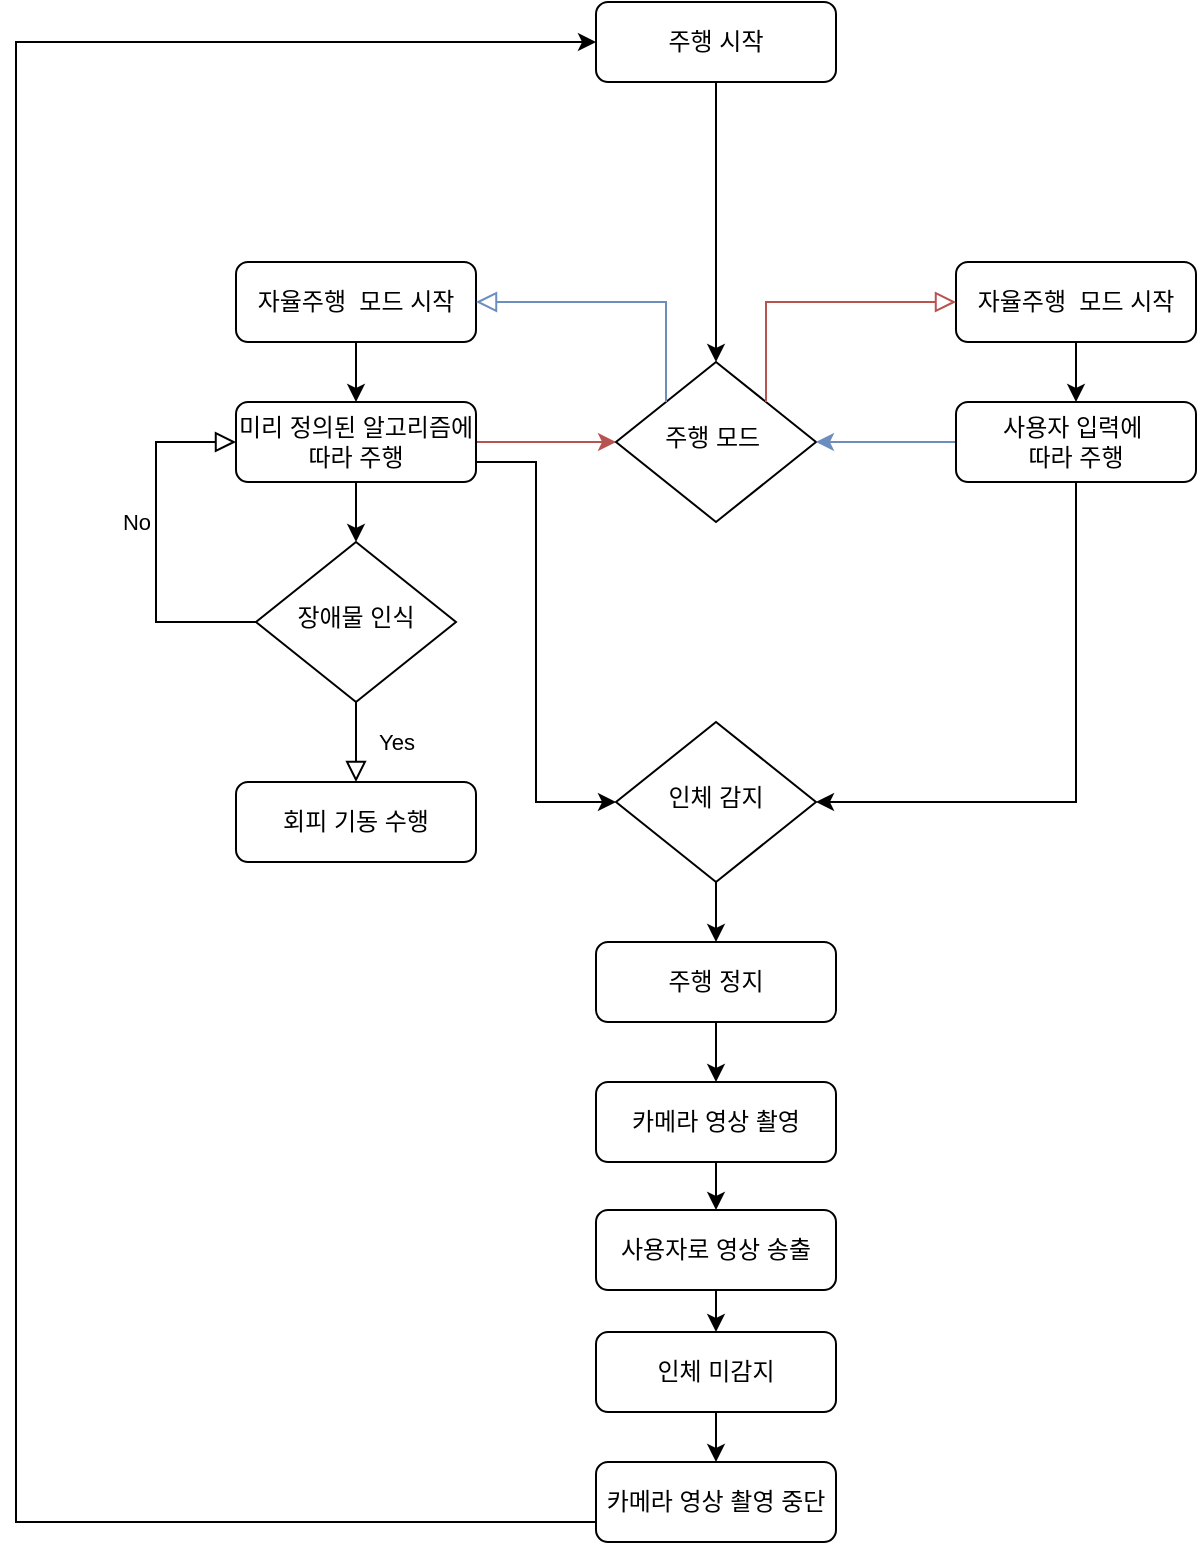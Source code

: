 <mxfile version="24.8.3">
  <diagram id="C5RBs43oDa-KdzZeNtuy" name="Page-1">
    <mxGraphModel dx="1734" dy="2062" grid="1" gridSize="10" guides="1" tooltips="1" connect="1" arrows="1" fold="1" page="1" pageScale="1" pageWidth="827" pageHeight="1169" math="0" shadow="0">
      <root>
        <mxCell id="WIyWlLk6GJQsqaUBKTNV-0" />
        <mxCell id="WIyWlLk6GJQsqaUBKTNV-1" parent="WIyWlLk6GJQsqaUBKTNV-0" />
        <mxCell id="GRfGgfkFE_RsWRvwLoTt-38" style="edgeStyle=orthogonalEdgeStyle;rounded=0;orthogonalLoop=1;jettySize=auto;html=1;entryX=0.5;entryY=0;entryDx=0;entryDy=0;" edge="1" parent="WIyWlLk6GJQsqaUBKTNV-1" source="WIyWlLk6GJQsqaUBKTNV-3" target="GRfGgfkFE_RsWRvwLoTt-11">
          <mxGeometry relative="1" as="geometry" />
        </mxCell>
        <mxCell id="WIyWlLk6GJQsqaUBKTNV-3" value="주행 시작" style="rounded=1;whiteSpace=wrap;html=1;fontSize=12;glass=0;strokeWidth=1;shadow=0;" parent="WIyWlLk6GJQsqaUBKTNV-1" vertex="1">
          <mxGeometry x="340" y="-70" width="120" height="40" as="geometry" />
        </mxCell>
        <mxCell id="GRfGgfkFE_RsWRvwLoTt-4" style="edgeStyle=orthogonalEdgeStyle;rounded=0;orthogonalLoop=1;jettySize=auto;html=1;" edge="1" parent="WIyWlLk6GJQsqaUBKTNV-1" source="GRfGgfkFE_RsWRvwLoTt-0" target="GRfGgfkFE_RsWRvwLoTt-3">
          <mxGeometry relative="1" as="geometry" />
        </mxCell>
        <mxCell id="GRfGgfkFE_RsWRvwLoTt-0" value="자율주행&amp;nbsp; 모드 시작" style="rounded=1;whiteSpace=wrap;html=1;fontSize=12;glass=0;strokeWidth=1;shadow=0;" vertex="1" parent="WIyWlLk6GJQsqaUBKTNV-1">
          <mxGeometry x="160" y="60" width="120" height="40" as="geometry" />
        </mxCell>
        <mxCell id="GRfGgfkFE_RsWRvwLoTt-6" style="edgeStyle=orthogonalEdgeStyle;rounded=0;orthogonalLoop=1;jettySize=auto;html=1;" edge="1" parent="WIyWlLk6GJQsqaUBKTNV-1" source="GRfGgfkFE_RsWRvwLoTt-3" target="GRfGgfkFE_RsWRvwLoTt-5">
          <mxGeometry relative="1" as="geometry" />
        </mxCell>
        <mxCell id="GRfGgfkFE_RsWRvwLoTt-12" style="edgeStyle=orthogonalEdgeStyle;rounded=0;orthogonalLoop=1;jettySize=auto;html=1;fillColor=#f8cecc;strokeColor=#b85450;" edge="1" parent="WIyWlLk6GJQsqaUBKTNV-1" source="GRfGgfkFE_RsWRvwLoTt-3" target="GRfGgfkFE_RsWRvwLoTt-11">
          <mxGeometry relative="1" as="geometry" />
        </mxCell>
        <mxCell id="GRfGgfkFE_RsWRvwLoTt-21" style="edgeStyle=orthogonalEdgeStyle;rounded=0;orthogonalLoop=1;jettySize=auto;html=1;" edge="1" parent="WIyWlLk6GJQsqaUBKTNV-1" source="GRfGgfkFE_RsWRvwLoTt-3" target="GRfGgfkFE_RsWRvwLoTt-20">
          <mxGeometry relative="1" as="geometry">
            <Array as="points">
              <mxPoint x="310" y="160" />
              <mxPoint x="310" y="330" />
            </Array>
          </mxGeometry>
        </mxCell>
        <mxCell id="GRfGgfkFE_RsWRvwLoTt-3" value="미리 정의된 알고리즘에 따라 주행" style="rounded=1;whiteSpace=wrap;html=1;fontSize=12;glass=0;strokeWidth=1;shadow=0;" vertex="1" parent="WIyWlLk6GJQsqaUBKTNV-1">
          <mxGeometry x="160" y="130" width="120" height="40" as="geometry" />
        </mxCell>
        <mxCell id="GRfGgfkFE_RsWRvwLoTt-5" value="장애물 인식" style="rhombus;whiteSpace=wrap;html=1;shadow=0;fontFamily=Helvetica;fontSize=12;align=center;strokeWidth=1;spacing=6;spacingTop=-4;" vertex="1" parent="WIyWlLk6GJQsqaUBKTNV-1">
          <mxGeometry x="170" y="200" width="100" height="80" as="geometry" />
        </mxCell>
        <mxCell id="GRfGgfkFE_RsWRvwLoTt-8" value="Yes" style="rounded=0;html=1;jettySize=auto;orthogonalLoop=1;fontSize=11;endArrow=block;endFill=0;endSize=8;strokeWidth=1;shadow=0;labelBackgroundColor=none;edgeStyle=orthogonalEdgeStyle;" edge="1" parent="WIyWlLk6GJQsqaUBKTNV-1" source="GRfGgfkFE_RsWRvwLoTt-5" target="GRfGgfkFE_RsWRvwLoTt-9">
          <mxGeometry y="20" relative="1" as="geometry">
            <mxPoint as="offset" />
            <mxPoint x="150" y="240" as="sourcePoint" />
            <mxPoint x="60" y="240" as="targetPoint" />
            <Array as="points">
              <mxPoint x="220" y="330" />
              <mxPoint x="220" y="330" />
            </Array>
          </mxGeometry>
        </mxCell>
        <mxCell id="GRfGgfkFE_RsWRvwLoTt-9" value="회피 기동 수행" style="rounded=1;whiteSpace=wrap;html=1;fontSize=12;glass=0;strokeWidth=1;shadow=0;" vertex="1" parent="WIyWlLk6GJQsqaUBKTNV-1">
          <mxGeometry x="160" y="320" width="120" height="40" as="geometry" />
        </mxCell>
        <mxCell id="GRfGgfkFE_RsWRvwLoTt-10" value="No" style="edgeStyle=orthogonalEdgeStyle;rounded=0;html=1;jettySize=auto;orthogonalLoop=1;fontSize=11;endArrow=block;endFill=0;endSize=8;strokeWidth=1;shadow=0;labelBackgroundColor=none;entryX=0;entryY=0.5;entryDx=0;entryDy=0;" edge="1" parent="WIyWlLk6GJQsqaUBKTNV-1" source="GRfGgfkFE_RsWRvwLoTt-5" target="GRfGgfkFE_RsWRvwLoTt-3">
          <mxGeometry x="0.123" y="10" relative="1" as="geometry">
            <mxPoint y="1" as="offset" />
            <mxPoint x="270" y="290" as="sourcePoint" />
            <mxPoint x="320" y="290" as="targetPoint" />
            <Array as="points">
              <mxPoint x="120" y="240" />
              <mxPoint x="120" y="150" />
            </Array>
          </mxGeometry>
        </mxCell>
        <mxCell id="GRfGgfkFE_RsWRvwLoTt-11" value="주행 모드&amp;nbsp;" style="rhombus;whiteSpace=wrap;html=1;shadow=0;fontFamily=Helvetica;fontSize=12;align=center;strokeWidth=1;spacing=6;spacingTop=-4;" vertex="1" parent="WIyWlLk6GJQsqaUBKTNV-1">
          <mxGeometry x="350" y="110" width="100" height="80" as="geometry" />
        </mxCell>
        <mxCell id="GRfGgfkFE_RsWRvwLoTt-19" style="edgeStyle=orthogonalEdgeStyle;rounded=0;orthogonalLoop=1;jettySize=auto;html=1;" edge="1" parent="WIyWlLk6GJQsqaUBKTNV-1" source="GRfGgfkFE_RsWRvwLoTt-13" target="GRfGgfkFE_RsWRvwLoTt-17">
          <mxGeometry relative="1" as="geometry" />
        </mxCell>
        <mxCell id="GRfGgfkFE_RsWRvwLoTt-13" value="자율주행&amp;nbsp; 모드 시작" style="rounded=1;whiteSpace=wrap;html=1;fontSize=12;glass=0;strokeWidth=1;shadow=0;" vertex="1" parent="WIyWlLk6GJQsqaUBKTNV-1">
          <mxGeometry x="520" y="60" width="120" height="40" as="geometry" />
        </mxCell>
        <mxCell id="GRfGgfkFE_RsWRvwLoTt-15" value="" style="rounded=0;html=1;jettySize=auto;orthogonalLoop=1;fontSize=11;endArrow=block;endFill=0;endSize=8;strokeWidth=1;shadow=0;labelBackgroundColor=none;edgeStyle=orthogonalEdgeStyle;exitX=1;exitY=0;exitDx=0;exitDy=0;fillColor=#f8cecc;strokeColor=#b85450;" edge="1" parent="WIyWlLk6GJQsqaUBKTNV-1" source="GRfGgfkFE_RsWRvwLoTt-11" target="GRfGgfkFE_RsWRvwLoTt-13">
          <mxGeometry x="0.167" y="10" relative="1" as="geometry">
            <mxPoint as="offset" />
            <mxPoint x="230" y="290" as="sourcePoint" />
            <mxPoint x="230" y="330" as="targetPoint" />
            <Array as="points">
              <mxPoint x="425" y="80" />
            </Array>
          </mxGeometry>
        </mxCell>
        <mxCell id="GRfGgfkFE_RsWRvwLoTt-16" value="" style="edgeStyle=orthogonalEdgeStyle;rounded=0;html=1;jettySize=auto;orthogonalLoop=1;fontSize=11;endArrow=block;endFill=0;endSize=8;strokeWidth=1;shadow=0;labelBackgroundColor=none;exitX=0;exitY=0;exitDx=0;exitDy=0;fillColor=#dae8fc;strokeColor=#6c8ebf;" edge="1" parent="WIyWlLk6GJQsqaUBKTNV-1" source="GRfGgfkFE_RsWRvwLoTt-11" target="GRfGgfkFE_RsWRvwLoTt-0">
          <mxGeometry x="0.123" y="10" relative="1" as="geometry">
            <mxPoint y="1" as="offset" />
            <mxPoint x="430" y="320" as="sourcePoint" />
            <mxPoint x="420" y="230" as="targetPoint" />
            <Array as="points">
              <mxPoint x="375" y="80" />
            </Array>
          </mxGeometry>
        </mxCell>
        <mxCell id="GRfGgfkFE_RsWRvwLoTt-23" style="edgeStyle=orthogonalEdgeStyle;rounded=0;orthogonalLoop=1;jettySize=auto;html=1;fillColor=#dae8fc;strokeColor=#6c8ebf;" edge="1" parent="WIyWlLk6GJQsqaUBKTNV-1" source="GRfGgfkFE_RsWRvwLoTt-17" target="GRfGgfkFE_RsWRvwLoTt-11">
          <mxGeometry relative="1" as="geometry" />
        </mxCell>
        <mxCell id="GRfGgfkFE_RsWRvwLoTt-41" style="edgeStyle=orthogonalEdgeStyle;rounded=0;orthogonalLoop=1;jettySize=auto;html=1;entryX=1;entryY=0.5;entryDx=0;entryDy=0;" edge="1" parent="WIyWlLk6GJQsqaUBKTNV-1" source="GRfGgfkFE_RsWRvwLoTt-17" target="GRfGgfkFE_RsWRvwLoTt-20">
          <mxGeometry relative="1" as="geometry">
            <Array as="points">
              <mxPoint x="580" y="330" />
            </Array>
          </mxGeometry>
        </mxCell>
        <mxCell id="GRfGgfkFE_RsWRvwLoTt-17" value="사용자 입력에&amp;nbsp;&lt;div&gt;따라 주행&lt;/div&gt;" style="rounded=1;whiteSpace=wrap;html=1;fontSize=12;glass=0;strokeWidth=1;shadow=0;" vertex="1" parent="WIyWlLk6GJQsqaUBKTNV-1">
          <mxGeometry x="520" y="130" width="120" height="40" as="geometry" />
        </mxCell>
        <mxCell id="GRfGgfkFE_RsWRvwLoTt-25" style="edgeStyle=orthogonalEdgeStyle;rounded=0;orthogonalLoop=1;jettySize=auto;html=1;" edge="1" parent="WIyWlLk6GJQsqaUBKTNV-1" source="GRfGgfkFE_RsWRvwLoTt-20" target="GRfGgfkFE_RsWRvwLoTt-24">
          <mxGeometry relative="1" as="geometry" />
        </mxCell>
        <mxCell id="GRfGgfkFE_RsWRvwLoTt-20" value="인체 감지" style="rhombus;whiteSpace=wrap;html=1;shadow=0;fontFamily=Helvetica;fontSize=12;align=center;strokeWidth=1;spacing=6;spacingTop=-4;" vertex="1" parent="WIyWlLk6GJQsqaUBKTNV-1">
          <mxGeometry x="350" y="290" width="100" height="80" as="geometry" />
        </mxCell>
        <mxCell id="GRfGgfkFE_RsWRvwLoTt-27" style="edgeStyle=orthogonalEdgeStyle;rounded=0;orthogonalLoop=1;jettySize=auto;html=1;entryX=0.5;entryY=0;entryDx=0;entryDy=0;" edge="1" parent="WIyWlLk6GJQsqaUBKTNV-1" source="GRfGgfkFE_RsWRvwLoTt-24" target="GRfGgfkFE_RsWRvwLoTt-26">
          <mxGeometry relative="1" as="geometry" />
        </mxCell>
        <mxCell id="GRfGgfkFE_RsWRvwLoTt-24" value="주행 정지" style="rounded=1;whiteSpace=wrap;html=1;fontSize=12;glass=0;strokeWidth=1;shadow=0;" vertex="1" parent="WIyWlLk6GJQsqaUBKTNV-1">
          <mxGeometry x="340" y="400" width="120" height="40" as="geometry" />
        </mxCell>
        <mxCell id="GRfGgfkFE_RsWRvwLoTt-30" style="edgeStyle=orthogonalEdgeStyle;rounded=0;orthogonalLoop=1;jettySize=auto;html=1;" edge="1" parent="WIyWlLk6GJQsqaUBKTNV-1" source="GRfGgfkFE_RsWRvwLoTt-26" target="GRfGgfkFE_RsWRvwLoTt-28">
          <mxGeometry relative="1" as="geometry" />
        </mxCell>
        <mxCell id="GRfGgfkFE_RsWRvwLoTt-26" value="카메라 영상 촬영" style="rounded=1;whiteSpace=wrap;html=1;fontSize=12;glass=0;strokeWidth=1;shadow=0;" vertex="1" parent="WIyWlLk6GJQsqaUBKTNV-1">
          <mxGeometry x="340" y="470" width="120" height="40" as="geometry" />
        </mxCell>
        <mxCell id="GRfGgfkFE_RsWRvwLoTt-32" style="edgeStyle=orthogonalEdgeStyle;rounded=0;orthogonalLoop=1;jettySize=auto;html=1;" edge="1" parent="WIyWlLk6GJQsqaUBKTNV-1" source="GRfGgfkFE_RsWRvwLoTt-28" target="GRfGgfkFE_RsWRvwLoTt-31">
          <mxGeometry relative="1" as="geometry" />
        </mxCell>
        <mxCell id="GRfGgfkFE_RsWRvwLoTt-28" value="사용자로 영상 송출" style="rounded=1;whiteSpace=wrap;html=1;fontSize=12;glass=0;strokeWidth=1;shadow=0;" vertex="1" parent="WIyWlLk6GJQsqaUBKTNV-1">
          <mxGeometry x="340" y="534" width="120" height="40" as="geometry" />
        </mxCell>
        <mxCell id="GRfGgfkFE_RsWRvwLoTt-36" style="edgeStyle=orthogonalEdgeStyle;rounded=0;orthogonalLoop=1;jettySize=auto;html=1;" edge="1" parent="WIyWlLk6GJQsqaUBKTNV-1" source="GRfGgfkFE_RsWRvwLoTt-31" target="GRfGgfkFE_RsWRvwLoTt-34">
          <mxGeometry relative="1" as="geometry" />
        </mxCell>
        <mxCell id="GRfGgfkFE_RsWRvwLoTt-31" value="인체 미감지" style="rounded=1;whiteSpace=wrap;html=1;fontSize=12;glass=0;strokeWidth=1;shadow=0;" vertex="1" parent="WIyWlLk6GJQsqaUBKTNV-1">
          <mxGeometry x="340" y="595" width="120" height="40" as="geometry" />
        </mxCell>
        <mxCell id="GRfGgfkFE_RsWRvwLoTt-40" style="edgeStyle=orthogonalEdgeStyle;rounded=0;orthogonalLoop=1;jettySize=auto;html=1;" edge="1" parent="WIyWlLk6GJQsqaUBKTNV-1" source="GRfGgfkFE_RsWRvwLoTt-34" target="WIyWlLk6GJQsqaUBKTNV-3">
          <mxGeometry relative="1" as="geometry">
            <Array as="points">
              <mxPoint x="50" y="690" />
              <mxPoint x="50" y="-50" />
            </Array>
          </mxGeometry>
        </mxCell>
        <mxCell id="GRfGgfkFE_RsWRvwLoTt-34" value="카메라 영상 촬영 중단" style="rounded=1;whiteSpace=wrap;html=1;fontSize=12;glass=0;strokeWidth=1;shadow=0;" vertex="1" parent="WIyWlLk6GJQsqaUBKTNV-1">
          <mxGeometry x="340" y="660" width="120" height="40" as="geometry" />
        </mxCell>
      </root>
    </mxGraphModel>
  </diagram>
</mxfile>
